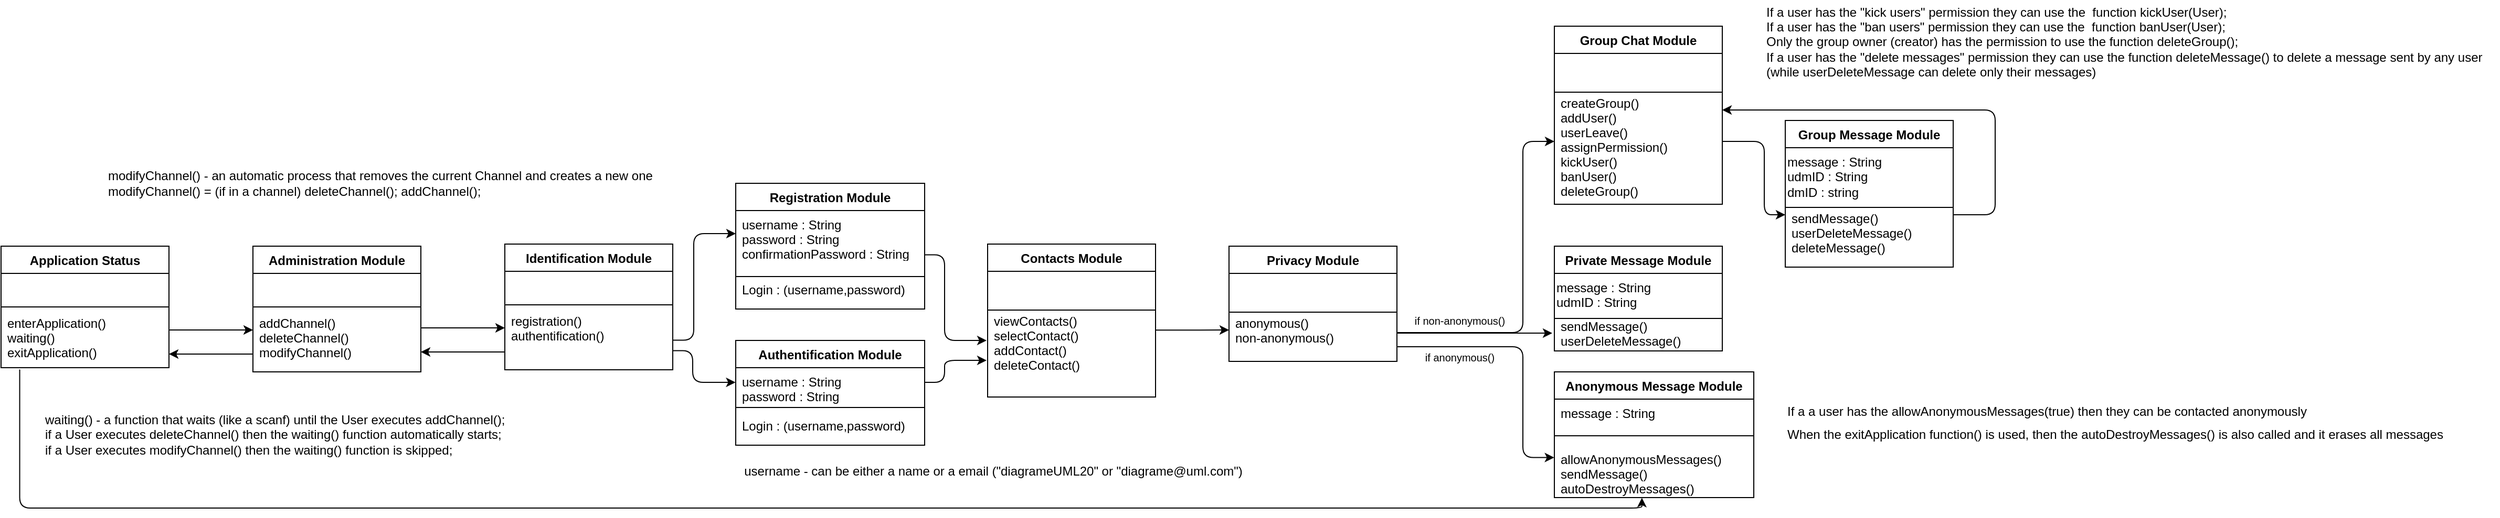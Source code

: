 <mxfile version="14.4.9" type="google"><diagram id="NsxkmE-_poCWNSXGrHcM" name="Page-1"><mxGraphModel dx="2471" dy="833" grid="1" gridSize="10" guides="1" tooltips="1" connect="1" arrows="1" fold="1" page="1" pageScale="1" pageWidth="850" pageHeight="1100" math="0" shadow="0"><root><mxCell id="0"/><mxCell id="1" parent="0"/><mxCell id="-EtFMYwvHRDbx3KwMPNF-11" value="Administration Module" style="swimlane;fontStyle=1;align=center;verticalAlign=top;childLayout=stackLayout;horizontal=1;startSize=26;horizontalStack=0;resizeParent=1;resizeParentMax=0;resizeLast=0;collapsible=1;marginBottom=0;sketch=0;fontSize=12;html=0;" vertex="1" parent="1"><mxGeometry x="-520" y="280" width="160" height="120" as="geometry"/></mxCell><mxCell id="-EtFMYwvHRDbx3KwMPNF-13" value="" style="line;strokeWidth=1;fillColor=none;align=left;verticalAlign=middle;spacingTop=-1;spacingLeft=3;spacingRight=3;rotatable=0;labelPosition=right;points=[];portConstraint=eastwest;" vertex="1" parent="-EtFMYwvHRDbx3KwMPNF-11"><mxGeometry y="26" width="160" height="64" as="geometry"/></mxCell><mxCell id="-EtFMYwvHRDbx3KwMPNF-14" value="addChannel()&#10;deleteChannel()&#10;modifyChannel()" style="text;strokeColor=none;fillColor=none;align=left;verticalAlign=top;spacingLeft=4;spacingRight=4;overflow=hidden;rotatable=0;points=[[0,0.5],[1,0.5]];portConstraint=eastwest;spacingTop=-30;" vertex="1" parent="-EtFMYwvHRDbx3KwMPNF-11"><mxGeometry y="90" width="160" height="30" as="geometry"/></mxCell><mxCell id="-EtFMYwvHRDbx3KwMPNF-18" value="Application Status" style="swimlane;fontStyle=1;align=center;verticalAlign=top;childLayout=stackLayout;horizontal=1;startSize=26;horizontalStack=0;resizeParent=1;resizeParentMax=0;resizeLast=0;collapsible=1;marginBottom=0;sketch=0;fontSize=12;html=0;" vertex="1" parent="1"><mxGeometry x="-760" y="280" width="160" height="116" as="geometry"/></mxCell><mxCell id="-EtFMYwvHRDbx3KwMPNF-20" value="" style="line;strokeWidth=1;fillColor=none;align=left;verticalAlign=middle;spacingTop=-1;spacingLeft=3;spacingRight=3;rotatable=0;labelPosition=right;points=[];portConstraint=eastwest;" vertex="1" parent="-EtFMYwvHRDbx3KwMPNF-18"><mxGeometry y="26" width="160" height="64" as="geometry"/></mxCell><mxCell id="-EtFMYwvHRDbx3KwMPNF-21" value="enterApplication()&#10;waiting()&#10;exitApplication()" style="text;strokeColor=none;fillColor=none;align=left;verticalAlign=top;spacingLeft=4;spacingRight=4;overflow=hidden;rotatable=0;points=[[0,0.5],[1,0.5]];portConstraint=eastwest;spacingTop=-30;" vertex="1" parent="-EtFMYwvHRDbx3KwMPNF-18"><mxGeometry y="90" width="160" height="26" as="geometry"/></mxCell><mxCell id="-EtFMYwvHRDbx3KwMPNF-24" value="" style="endArrow=classic;html=1;fontSize=12;" edge="1" parent="1"><mxGeometry width="50" height="50" relative="1" as="geometry"><mxPoint x="-600" y="360" as="sourcePoint"/><mxPoint x="-520" y="360" as="targetPoint"/></mxGeometry></mxCell><mxCell id="-EtFMYwvHRDbx3KwMPNF-25" value="" style="endArrow=classic;html=1;fontSize=12;entryX=1;entryY=0.5;entryDx=0;entryDy=0;" edge="1" parent="1" target="-EtFMYwvHRDbx3KwMPNF-21"><mxGeometry width="50" height="50" relative="1" as="geometry"><mxPoint x="-520" y="383" as="sourcePoint"/><mxPoint x="-370" y="350" as="targetPoint"/></mxGeometry></mxCell><mxCell id="-EtFMYwvHRDbx3KwMPNF-28" value="Identification Module" style="swimlane;fontStyle=1;align=center;verticalAlign=top;childLayout=stackLayout;horizontal=1;startSize=26;horizontalStack=0;resizeParent=1;resizeParentMax=0;resizeLast=0;collapsible=1;marginBottom=0;sketch=0;fontSize=12;html=0;" vertex="1" parent="1"><mxGeometry x="-280" y="278" width="160" height="120" as="geometry"/></mxCell><mxCell id="-EtFMYwvHRDbx3KwMPNF-29" value="" style="line;strokeWidth=1;fillColor=none;align=left;verticalAlign=middle;spacingTop=-1;spacingLeft=3;spacingRight=3;rotatable=0;labelPosition=right;points=[];portConstraint=eastwest;" vertex="1" parent="-EtFMYwvHRDbx3KwMPNF-28"><mxGeometry y="26" width="160" height="64" as="geometry"/></mxCell><mxCell id="-EtFMYwvHRDbx3KwMPNF-30" value="registration()&#10;authentification()" style="text;strokeColor=none;fillColor=none;align=left;verticalAlign=top;spacingLeft=4;spacingRight=4;overflow=hidden;rotatable=0;points=[[0,0.5],[1,0.5]];portConstraint=eastwest;spacingTop=-30;" vertex="1" parent="-EtFMYwvHRDbx3KwMPNF-28"><mxGeometry y="90" width="160" height="30" as="geometry"/></mxCell><mxCell id="-EtFMYwvHRDbx3KwMPNF-31" value="" style="endArrow=classic;html=1;fontSize=12;" edge="1" parent="1"><mxGeometry width="50" height="50" relative="1" as="geometry"><mxPoint x="-360" y="358" as="sourcePoint"/><mxPoint x="-280" y="358" as="targetPoint"/></mxGeometry></mxCell><mxCell id="-EtFMYwvHRDbx3KwMPNF-32" value="" style="endArrow=classic;html=1;fontSize=12;entryX=1;entryY=0.5;entryDx=0;entryDy=0;" edge="1" parent="1"><mxGeometry width="50" height="50" relative="1" as="geometry"><mxPoint x="-280" y="381" as="sourcePoint"/><mxPoint x="-360" y="381" as="targetPoint"/></mxGeometry></mxCell><mxCell id="-EtFMYwvHRDbx3KwMPNF-34" value="" style="edgeStyle=segmentEdgeStyle;endArrow=classic;html=1;fontSize=12;exitX=0.999;exitY=0.06;exitDx=0;exitDy=0;exitPerimeter=0;entryX=0;entryY=0.5;entryDx=0;entryDy=0;" edge="1" parent="1" source="-EtFMYwvHRDbx3KwMPNF-30" target="-EtFMYwvHRDbx3KwMPNF-37"><mxGeometry width="50" height="50" relative="1" as="geometry"><mxPoint x="-300" y="580" as="sourcePoint"/><mxPoint x="-50" y="420" as="targetPoint"/><Array as="points"><mxPoint x="-100" y="370"/><mxPoint x="-100" y="268"/></Array></mxGeometry></mxCell><mxCell id="-EtFMYwvHRDbx3KwMPNF-36" value="Registration Module" style="swimlane;fontStyle=1;align=center;verticalAlign=top;childLayout=stackLayout;horizontal=1;startSize=26;horizontalStack=0;resizeParent=1;resizeParentMax=0;resizeLast=0;collapsible=1;marginBottom=0;sketch=0;fontSize=12;html=0;" vertex="1" parent="1"><mxGeometry x="-60" y="220" width="180" height="120" as="geometry"/></mxCell><mxCell id="-EtFMYwvHRDbx3KwMPNF-37" value="username : String&#10;password : String&#10;confirmationPassword : String" style="text;strokeColor=none;fillColor=none;align=left;verticalAlign=top;spacingLeft=4;spacingRight=4;overflow=hidden;rotatable=0;points=[[0,0.5],[1,0.5]];portConstraint=eastwest;" vertex="1" parent="-EtFMYwvHRDbx3KwMPNF-36"><mxGeometry y="26" width="180" height="44" as="geometry"/></mxCell><mxCell id="-EtFMYwvHRDbx3KwMPNF-38" value="" style="line;strokeWidth=1;fillColor=none;align=left;verticalAlign=middle;spacingTop=-1;spacingLeft=3;spacingRight=3;rotatable=0;labelPosition=right;points=[];portConstraint=eastwest;" vertex="1" parent="-EtFMYwvHRDbx3KwMPNF-36"><mxGeometry y="70" width="180" height="38" as="geometry"/></mxCell><mxCell id="-EtFMYwvHRDbx3KwMPNF-39" value="Login : (username,password)" style="text;strokeColor=none;fillColor=none;align=left;verticalAlign=top;spacingLeft=4;spacingRight=4;overflow=hidden;rotatable=0;points=[[0,0.5],[1,0.5]];portConstraint=eastwest;spacingTop=-20;" vertex="1" parent="-EtFMYwvHRDbx3KwMPNF-36"><mxGeometry y="108" width="180" height="12" as="geometry"/></mxCell><mxCell id="-EtFMYwvHRDbx3KwMPNF-41" value="Authentification Module" style="swimlane;fontStyle=1;align=center;verticalAlign=top;childLayout=stackLayout;horizontal=1;startSize=26;horizontalStack=0;resizeParent=1;resizeParentMax=0;resizeLast=0;collapsible=1;marginBottom=0;sketch=0;fontSize=12;html=0;" vertex="1" parent="1"><mxGeometry x="-60" y="370" width="180" height="100" as="geometry"/></mxCell><mxCell id="-EtFMYwvHRDbx3KwMPNF-42" value="username : String&#10;password : String" style="text;strokeColor=none;fillColor=none;align=left;verticalAlign=top;spacingLeft=4;spacingRight=4;overflow=hidden;rotatable=0;points=[[0,0.5],[1,0.5]];portConstraint=eastwest;" vertex="1" parent="-EtFMYwvHRDbx3KwMPNF-41"><mxGeometry y="26" width="180" height="34" as="geometry"/></mxCell><mxCell id="-EtFMYwvHRDbx3KwMPNF-43" value="" style="line;strokeWidth=1;fillColor=none;align=left;verticalAlign=middle;spacingTop=-1;spacingLeft=3;spacingRight=3;rotatable=0;labelPosition=right;points=[];portConstraint=eastwest;" vertex="1" parent="-EtFMYwvHRDbx3KwMPNF-41"><mxGeometry y="60" width="180" height="8" as="geometry"/></mxCell><mxCell id="-EtFMYwvHRDbx3KwMPNF-44" value="Login : (username,password)" style="text;strokeColor=none;fillColor=none;align=left;verticalAlign=top;spacingLeft=4;spacingRight=4;overflow=hidden;rotatable=0;points=[[0,0.5],[1,0.5]];portConstraint=eastwest;" vertex="1" parent="-EtFMYwvHRDbx3KwMPNF-41"><mxGeometry y="68" width="180" height="32" as="geometry"/></mxCell><mxCell id="-EtFMYwvHRDbx3KwMPNF-45" value="Contacts Module" style="swimlane;fontStyle=1;align=center;verticalAlign=top;childLayout=stackLayout;horizontal=1;startSize=26;horizontalStack=0;resizeParent=1;resizeParentMax=0;resizeLast=0;collapsible=1;marginBottom=0;sketch=0;fontSize=12;html=0;" vertex="1" parent="1"><mxGeometry x="180" y="278" width="160" height="146" as="geometry"/></mxCell><mxCell id="-EtFMYwvHRDbx3KwMPNF-47" value="" style="line;strokeWidth=1;fillColor=none;align=left;verticalAlign=middle;spacingTop=-1;spacingLeft=3;spacingRight=3;rotatable=0;labelPosition=right;points=[];portConstraint=eastwest;" vertex="1" parent="-EtFMYwvHRDbx3KwMPNF-45"><mxGeometry y="26" width="160" height="74" as="geometry"/></mxCell><mxCell id="-EtFMYwvHRDbx3KwMPNF-48" value="viewContacts()&#10;selectContact()&#10;addContact()&#10;deleteContact()&#10;" style="text;strokeColor=none;fillColor=none;align=left;verticalAlign=top;spacingLeft=4;spacingRight=4;overflow=hidden;rotatable=0;points=[[0,0.5],[1,0.5]];portConstraint=eastwest;spacingTop=-40;" vertex="1" parent="-EtFMYwvHRDbx3KwMPNF-45"><mxGeometry y="100" width="160" height="46" as="geometry"/></mxCell><mxCell id="-EtFMYwvHRDbx3KwMPNF-50" value="" style="edgeStyle=segmentEdgeStyle;endArrow=classic;html=1;fontSize=12;exitX=1.008;exitY=0.06;exitDx=0;exitDy=0;exitPerimeter=0;" edge="1" parent="1"><mxGeometry width="50" height="50" relative="1" as="geometry"><mxPoint x="120.0" y="288.28" as="sourcePoint"/><mxPoint x="179" y="370" as="targetPoint"/><Array as="points"><mxPoint x="139" y="288"/><mxPoint x="139" y="370"/></Array></mxGeometry></mxCell><mxCell id="-EtFMYwvHRDbx3KwMPNF-51" value="" style="edgeStyle=segmentEdgeStyle;endArrow=classic;html=1;fontSize=12;exitX=1.008;exitY=0.06;exitDx=0;exitDy=0;exitPerimeter=0;" edge="1" parent="1"><mxGeometry width="50" height="50" relative="1" as="geometry"><mxPoint x="120" y="410" as="sourcePoint"/><mxPoint x="179" y="389" as="targetPoint"/><Array as="points"><mxPoint x="139" y="410"/><mxPoint x="139" y="389"/><mxPoint x="179" y="389"/></Array></mxGeometry></mxCell><mxCell id="-EtFMYwvHRDbx3KwMPNF-52" value="" style="edgeStyle=segmentEdgeStyle;endArrow=classic;html=1;fontSize=12;exitX=1.008;exitY=0.06;exitDx=0;exitDy=0;exitPerimeter=0;entryX=-0.001;entryY=0.43;entryDx=0;entryDy=0;entryPerimeter=0;" edge="1" parent="1" target="-EtFMYwvHRDbx3KwMPNF-42"><mxGeometry width="50" height="50" relative="1" as="geometry"><mxPoint x="-120.0" y="379.8" as="sourcePoint"/><mxPoint x="-80" y="390" as="targetPoint"/><Array as="points"><mxPoint x="-101" y="380"/><mxPoint x="-101" y="410"/><mxPoint x="-60" y="410"/></Array></mxGeometry></mxCell><mxCell id="-EtFMYwvHRDbx3KwMPNF-54" value="Privacy Module" style="swimlane;fontStyle=1;align=center;verticalAlign=top;childLayout=stackLayout;horizontal=1;startSize=26;horizontalStack=0;resizeParent=1;resizeParentMax=0;resizeLast=0;collapsible=1;marginBottom=0;sketch=0;fontSize=12;html=0;" vertex="1" parent="1"><mxGeometry x="410" y="280" width="160" height="110" as="geometry"/></mxCell><mxCell id="-EtFMYwvHRDbx3KwMPNF-55" value="" style="line;strokeWidth=1;fillColor=none;align=left;verticalAlign=middle;spacingTop=-1;spacingLeft=3;spacingRight=3;rotatable=0;labelPosition=right;points=[];portConstraint=eastwest;" vertex="1" parent="-EtFMYwvHRDbx3KwMPNF-54"><mxGeometry y="26" width="160" height="74" as="geometry"/></mxCell><mxCell id="-EtFMYwvHRDbx3KwMPNF-56" value="anonymous()&#10;non-anonymous()" style="text;strokeColor=none;fillColor=none;align=left;verticalAlign=top;spacingLeft=4;spacingRight=4;overflow=hidden;rotatable=0;points=[[0,0.5],[1,0.5]];portConstraint=eastwest;spacingTop=-40;" vertex="1" parent="-EtFMYwvHRDbx3KwMPNF-54"><mxGeometry y="100" width="160" height="10" as="geometry"/></mxCell><mxCell id="-EtFMYwvHRDbx3KwMPNF-59" value="" style="endArrow=classic;html=1;fontSize=12;" edge="1" parent="1"><mxGeometry width="50" height="50" relative="1" as="geometry"><mxPoint x="340" y="360.17" as="sourcePoint"/><mxPoint x="410" y="360" as="targetPoint"/></mxGeometry></mxCell><mxCell id="-EtFMYwvHRDbx3KwMPNF-63" value="Group Chat Module" style="swimlane;fontStyle=1;align=center;verticalAlign=top;childLayout=stackLayout;horizontal=1;startSize=26;horizontalStack=0;resizeParent=1;resizeParentMax=0;resizeLast=0;collapsible=1;marginBottom=0;sketch=0;fontSize=12;html=0;" vertex="1" parent="1"><mxGeometry x="720" y="70" width="160" height="170" as="geometry"/></mxCell><mxCell id="-EtFMYwvHRDbx3KwMPNF-64" value="" style="line;strokeWidth=1;fillColor=none;align=left;verticalAlign=middle;spacingTop=-1;spacingLeft=3;spacingRight=3;rotatable=0;labelPosition=right;points=[];portConstraint=eastwest;" vertex="1" parent="-EtFMYwvHRDbx3KwMPNF-63"><mxGeometry y="26" width="160" height="74" as="geometry"/></mxCell><mxCell id="-EtFMYwvHRDbx3KwMPNF-65" value="createGroup()&#10;addUser()&#10;userLeave()&#10;assignPermission()&#10;kickUser()&#10;banUser()&#10;deleteGroup()" style="text;strokeColor=none;fillColor=none;align=left;verticalAlign=top;spacingLeft=4;spacingRight=4;overflow=hidden;rotatable=0;points=[[0,0.5],[1,0.5]];portConstraint=eastwest;spacingTop=-40;" vertex="1" parent="-EtFMYwvHRDbx3KwMPNF-63"><mxGeometry y="100" width="160" height="70" as="geometry"/></mxCell><mxCell id="-EtFMYwvHRDbx3KwMPNF-69" value="Private Message Module" style="swimlane;fontStyle=1;align=center;verticalAlign=top;childLayout=stackLayout;horizontal=1;startSize=26;horizontalStack=0;resizeParent=1;resizeParentMax=0;resizeLast=0;collapsible=1;marginBottom=0;sketch=0;fontSize=12;html=0;" vertex="1" parent="1"><mxGeometry x="720" y="280" width="160" height="100" as="geometry"/></mxCell><mxCell id="-EtFMYwvHRDbx3KwMPNF-101" value="message : String&lt;br&gt;udmID : String" style="text;whiteSpace=wrap;html=1;fontSize=12;" vertex="1" parent="-EtFMYwvHRDbx3KwMPNF-69"><mxGeometry y="26" width="160" height="24" as="geometry"/></mxCell><mxCell id="-EtFMYwvHRDbx3KwMPNF-70" value="" style="line;strokeWidth=1;fillColor=none;align=left;verticalAlign=middle;spacingTop=-1;spacingLeft=-2;spacingRight=3;rotatable=0;labelPosition=right;points=[];portConstraint=eastwest;" vertex="1" parent="-EtFMYwvHRDbx3KwMPNF-69"><mxGeometry y="50" width="160" height="38" as="geometry"/></mxCell><mxCell id="-EtFMYwvHRDbx3KwMPNF-71" value="sendMessage()&#10;userDeleteMessage()&#10;" style="text;strokeColor=none;fillColor=none;align=left;verticalAlign=top;spacingLeft=4;spacingRight=4;overflow=hidden;rotatable=0;points=[[0,0.5],[1,0.5]];portConstraint=eastwest;spacingTop=-25;" vertex="1" parent="-EtFMYwvHRDbx3KwMPNF-69"><mxGeometry y="88" width="160" height="12" as="geometry"/></mxCell><mxCell id="-EtFMYwvHRDbx3KwMPNF-73" value="" style="edgeStyle=elbowEdgeStyle;elbow=horizontal;endArrow=classic;html=1;fontSize=12;exitX=1;exitY=0.75;exitDx=0;exitDy=0;entryX=0;entryY=0.143;entryDx=0;entryDy=0;entryPerimeter=0;" edge="1" parent="1" source="-EtFMYwvHRDbx3KwMPNF-54" target="-EtFMYwvHRDbx3KwMPNF-65"><mxGeometry width="50" height="50" relative="1" as="geometry"><mxPoint x="590" y="230" as="sourcePoint"/><mxPoint x="640" y="180" as="targetPoint"/><Array as="points"><mxPoint x="690" y="270"/></Array></mxGeometry></mxCell><mxCell id="-EtFMYwvHRDbx3KwMPNF-74" value="&lt;font style=&quot;font-size: 10px&quot;&gt;if non-anonymous()&lt;/font&gt;" style="text;html=1;strokeColor=none;fillColor=none;align=center;verticalAlign=middle;whiteSpace=wrap;rounded=0;sketch=0;fontSize=12;" vertex="1" parent="1"><mxGeometry x="560" y="341" width="140" height="20" as="geometry"/></mxCell><mxCell id="-EtFMYwvHRDbx3KwMPNF-76" value="&lt;span&gt;waiting() - a function that waits (like a scanf) until the User executes addChannel();&lt;/span&gt;&lt;br&gt;&lt;span&gt;if a User executes deleteChannel() then the waiting() function automatically starts;&lt;/span&gt;&lt;br&gt;&lt;span&gt;if a User executes modifyChannel() then the waiting() function is skipped;&lt;/span&gt;" style="text;html=1;align=left;verticalAlign=middle;resizable=0;points=[];autosize=1;fontSize=12;" vertex="1" parent="1"><mxGeometry x="-720" y="435" width="450" height="50" as="geometry"/></mxCell><mxCell id="-EtFMYwvHRDbx3KwMPNF-77" value="&lt;span&gt;modifyChannel() - an automatic process that removes the current Channel and creates a new one&lt;/span&gt;&lt;br&gt;&lt;span&gt;modifyChannel() = (if in a channel) deleteChannel(); addChannel();&amp;nbsp;&lt;/span&gt;" style="text;html=1;strokeColor=none;fillColor=none;align=left;verticalAlign=middle;whiteSpace=wrap;rounded=0;sketch=0;fontSize=12;" vertex="1" parent="1"><mxGeometry x="-660" y="210" width="530" height="20" as="geometry"/></mxCell><mxCell id="-EtFMYwvHRDbx3KwMPNF-79" value="&lt;span style=&quot;text-align: left&quot;&gt;username - can be either a name or a email (&quot;diagrameUML20&quot; or &quot;diagrame@uml.com&quot;)&lt;/span&gt;" style="text;html=1;align=center;verticalAlign=middle;resizable=0;points=[];autosize=1;fontSize=12;" vertex="1" parent="1"><mxGeometry x="-60" y="485" width="490" height="20" as="geometry"/></mxCell><mxCell id="-EtFMYwvHRDbx3KwMPNF-80" value="&lt;span&gt;If a user has the &quot;kick users&quot; permission they can use the&amp;nbsp; function kickUser(User);&lt;/span&gt;&lt;br&gt;&lt;span&gt;If a user has the &quot;ban users&quot; permission they can use the&amp;nbsp; function banUser(User);&lt;/span&gt;&lt;br&gt;&lt;span&gt;Only the group owner (creator) has the permission to use the function deleteGroup();&lt;br&gt;If a user has the &quot;delete messages&quot; permission they can use the function deleteMessage() to delete a message sent by any user&lt;br&gt;(while userDeleteMessage can delete only their messages)&lt;br&gt;&lt;/span&gt;" style="text;html=1;align=left;verticalAlign=middle;resizable=0;points=[];autosize=1;fontSize=12;" vertex="1" parent="1"><mxGeometry x="920" y="45" width="700" height="80" as="geometry"/></mxCell><mxCell id="-EtFMYwvHRDbx3KwMPNF-81" value="" style="edgeStyle=elbowEdgeStyle;elbow=horizontal;endArrow=classic;html=1;fontSize=12;exitX=1;exitY=0.75;exitDx=0;exitDy=0;entryX=-0.001;entryY=0.236;entryDx=0;entryDy=0;entryPerimeter=0;" edge="1" parent="1" target="-EtFMYwvHRDbx3KwMPNF-93"><mxGeometry width="50" height="50" relative="1" as="geometry"><mxPoint x="570" y="376.0" as="sourcePoint"/><mxPoint x="720" y="454.75" as="targetPoint"/><Array as="points"><mxPoint x="690" y="410"/></Array></mxGeometry></mxCell><mxCell id="-EtFMYwvHRDbx3KwMPNF-82" value="&lt;font style=&quot;font-size: 10px&quot;&gt;if anonymous()&lt;/font&gt;" style="text;html=1;strokeColor=none;fillColor=none;align=center;verticalAlign=middle;whiteSpace=wrap;rounded=0;sketch=0;fontSize=12;" vertex="1" parent="1"><mxGeometry x="560" y="376" width="140" height="20" as="geometry"/></mxCell><mxCell id="-EtFMYwvHRDbx3KwMPNF-83" value="" style="edgeStyle=elbowEdgeStyle;elbow=horizontal;endArrow=classic;html=1;fontSize=12;" edge="1" parent="1"><mxGeometry width="50" height="50" relative="1" as="geometry"><mxPoint x="570" y="363" as="sourcePoint"/><mxPoint x="718" y="363" as="targetPoint"/><Array as="points"><mxPoint x="690" y="360"/></Array></mxGeometry></mxCell><mxCell id="-EtFMYwvHRDbx3KwMPNF-85" value="" style="edgeStyle=elbowEdgeStyle;elbow=horizontal;endArrow=classic;html=1;fontSize=12;" edge="1" parent="1"><mxGeometry width="50" height="50" relative="1" as="geometry"><mxPoint x="880" y="180" as="sourcePoint"/><mxPoint x="940" y="250" as="targetPoint"/><Array as="points"><mxPoint x="920" y="220"/></Array></mxGeometry></mxCell><mxCell id="-EtFMYwvHRDbx3KwMPNF-86" value="" style="edgeStyle=elbowEdgeStyle;elbow=horizontal;endArrow=classic;html=1;fontSize=12;" edge="1" parent="1"><mxGeometry width="50" height="50" relative="1" as="geometry"><mxPoint x="1100" y="250" as="sourcePoint"/><mxPoint x="880" y="150" as="targetPoint"/><Array as="points"><mxPoint x="1140" y="200"/><mxPoint x="930" y="240"/></Array></mxGeometry></mxCell><mxCell id="-EtFMYwvHRDbx3KwMPNF-87" value="Group Message Module" style="swimlane;fontStyle=1;align=center;verticalAlign=top;childLayout=stackLayout;horizontal=1;startSize=26;horizontalStack=0;resizeParent=1;resizeParentMax=0;resizeLast=0;collapsible=1;marginBottom=0;sketch=0;fontSize=12;html=0;" vertex="1" parent="1"><mxGeometry x="940" y="160" width="160" height="140" as="geometry"/></mxCell><mxCell id="-EtFMYwvHRDbx3KwMPNF-104" value="message : String&lt;br&gt;udmID : String&lt;br&gt;dmID : string" style="text;whiteSpace=wrap;html=1;fontSize=12;" vertex="1" parent="-EtFMYwvHRDbx3KwMPNF-87"><mxGeometry y="26" width="160" height="40" as="geometry"/></mxCell><mxCell id="-EtFMYwvHRDbx3KwMPNF-88" value="" style="line;strokeWidth=1;fillColor=none;align=left;verticalAlign=middle;spacingTop=-1;spacingLeft=3;spacingRight=3;rotatable=0;labelPosition=right;points=[];portConstraint=eastwest;" vertex="1" parent="-EtFMYwvHRDbx3KwMPNF-87"><mxGeometry y="66" width="160" height="34" as="geometry"/></mxCell><mxCell id="-EtFMYwvHRDbx3KwMPNF-89" value="sendMessage()&#10;userDeleteMessage()&#10;deleteMessage()&#10;" style="text;strokeColor=none;fillColor=none;align=left;verticalAlign=top;spacingLeft=4;spacingRight=4;overflow=hidden;rotatable=0;points=[[0,0.5],[1,0.5]];portConstraint=eastwest;spacingTop=-20;" vertex="1" parent="-EtFMYwvHRDbx3KwMPNF-87"><mxGeometry y="100" width="160" height="40" as="geometry"/></mxCell><mxCell id="-EtFMYwvHRDbx3KwMPNF-90" value="Anonymous Message Module" style="swimlane;fontStyle=1;align=center;verticalAlign=top;childLayout=stackLayout;horizontal=1;startSize=26;horizontalStack=0;resizeParent=1;resizeParentMax=0;resizeLast=0;collapsible=1;marginBottom=0;sketch=0;fontSize=12;html=0;" vertex="1" parent="1"><mxGeometry x="720" y="400" width="190" height="120" as="geometry"/></mxCell><mxCell id="-EtFMYwvHRDbx3KwMPNF-91" value="message : String&#10;" style="text;strokeColor=none;fillColor=none;align=left;verticalAlign=top;spacingLeft=4;spacingRight=4;overflow=hidden;rotatable=0;points=[[0,0.5],[1,0.5]];portConstraint=eastwest;" vertex="1" parent="-EtFMYwvHRDbx3KwMPNF-90"><mxGeometry y="26" width="190" height="26" as="geometry"/></mxCell><mxCell id="-EtFMYwvHRDbx3KwMPNF-92" value="" style="line;strokeWidth=1;fillColor=none;align=left;verticalAlign=middle;spacingTop=-1;spacingLeft=3;spacingRight=3;rotatable=0;labelPosition=right;points=[];portConstraint=eastwest;" vertex="1" parent="-EtFMYwvHRDbx3KwMPNF-90"><mxGeometry y="52" width="190" height="18" as="geometry"/></mxCell><mxCell id="-EtFMYwvHRDbx3KwMPNF-93" value="allowAnonymousMessages()&#10;sendMessage()&#10;autoDestroyMessages()&#10;" style="text;strokeColor=none;fillColor=none;align=left;verticalAlign=top;spacingLeft=4;spacingRight=4;overflow=hidden;rotatable=0;points=[[0,0.5],[1,0.5]];portConstraint=eastwest;" vertex="1" parent="-EtFMYwvHRDbx3KwMPNF-90"><mxGeometry y="70" width="190" height="50" as="geometry"/></mxCell><mxCell id="-EtFMYwvHRDbx3KwMPNF-107" value="&lt;span&gt;If a a user has the allowAnonymousMessages(true) then they can be contacted anonymously&lt;br&gt;&lt;/span&gt;" style="text;html=1;align=left;verticalAlign=middle;resizable=0;points=[];autosize=1;fontSize=12;" vertex="1" parent="1"><mxGeometry x="940" y="428" width="510" height="20" as="geometry"/></mxCell><mxCell id="-EtFMYwvHRDbx3KwMPNF-108" value="&lt;span&gt;When the exitApplication function() is used, then the autoDestroyMessages() is also called and it erases all messages&lt;br&gt;&lt;/span&gt;" style="text;html=1;align=left;verticalAlign=middle;resizable=0;points=[];autosize=1;fontSize=12;" vertex="1" parent="1"><mxGeometry x="940" y="450" width="640" height="20" as="geometry"/></mxCell><mxCell id="-EtFMYwvHRDbx3KwMPNF-110" value="" style="edgeStyle=elbowEdgeStyle;elbow=horizontal;endArrow=classic;html=1;fontSize=12;entryX=0.439;entryY=1.004;entryDx=0;entryDy=0;exitX=0.111;exitY=1.066;exitDx=0;exitDy=0;entryPerimeter=0;exitPerimeter=0;" edge="1" parent="1" source="-EtFMYwvHRDbx3KwMPNF-21" target="-EtFMYwvHRDbx3KwMPNF-93"><mxGeometry width="50" height="50" relative="1" as="geometry"><mxPoint x="670" y="640" as="sourcePoint"/><mxPoint x="670" y="610" as="targetPoint"/><Array as="points"><mxPoint x="40" y="530"/><mxPoint x="970" y="600"/><mxPoint x="590" y="930"/><mxPoint x="580" y="840"/></Array></mxGeometry></mxCell></root></mxGraphModel></diagram></mxfile>